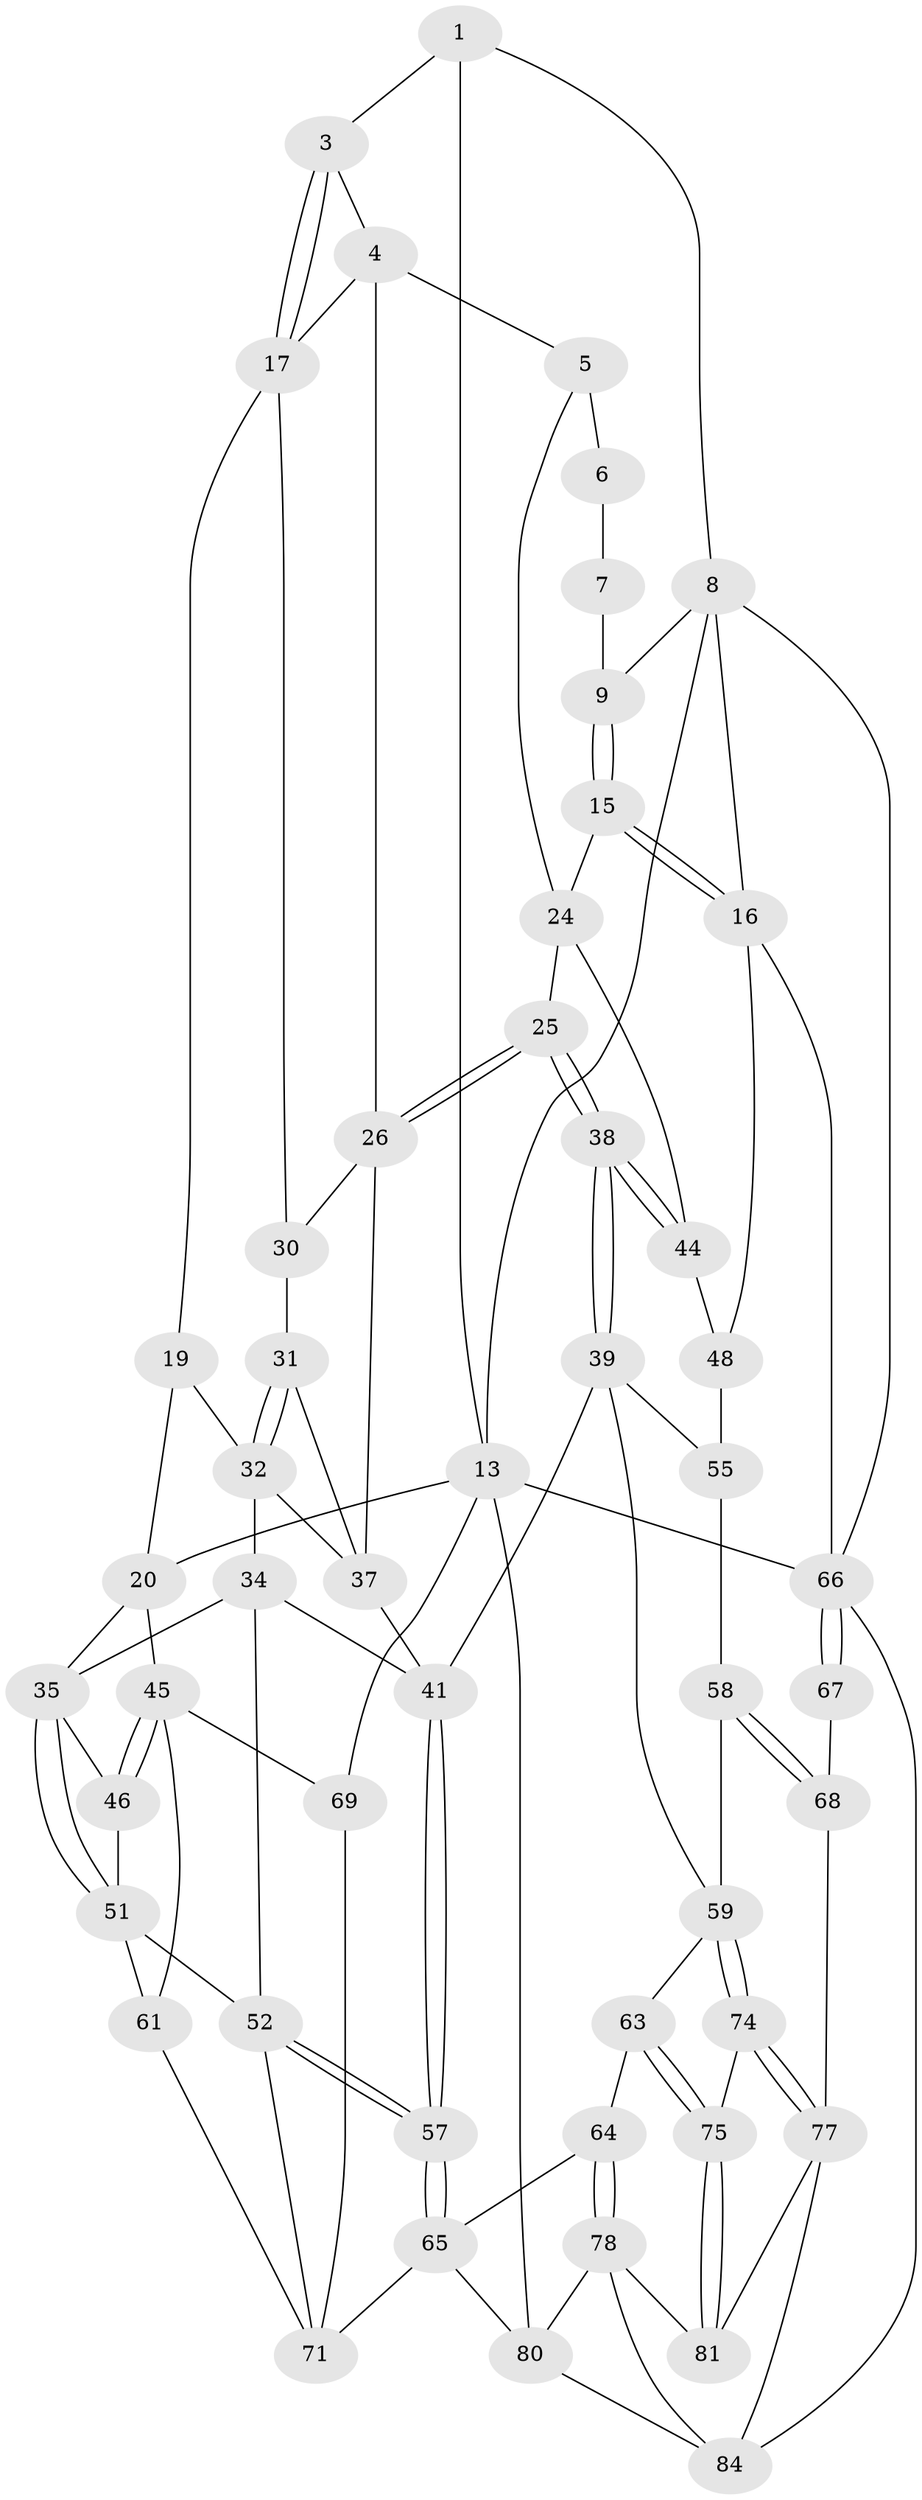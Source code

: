 // Generated by graph-tools (version 1.1) at 2025/24/03/03/25 07:24:38]
// undirected, 52 vertices, 111 edges
graph export_dot {
graph [start="1"]
  node [color=gray90,style=filled];
  1 [pos="+0.8533033388514687+0",super="+2"];
  3 [pos="+0.38429915139507786+0"];
  4 [pos="+0.5660565613220381+0.09651497352181454",super="+22"];
  5 [pos="+0.6339872662368442+0.11707257872958014",super="+23"];
  6 [pos="+0.7437289479327889+0",super="+14"];
  7 [pos="+0.8000098700929296+0",super="+11"];
  8 [pos="+0.8659279246665648+0",super="+12"];
  9 [pos="+0.9111388963448277+0.09279797492314987",super="+10"];
  13 [pos="+0+0",super="+70"];
  15 [pos="+1+0.2814710295641805",super="+27"];
  16 [pos="+1+0.28497877819332534",super="+47"];
  17 [pos="+0.3226284441450673+0.08631297941228054",super="+18"];
  19 [pos="+0.1783932132672519+0.19937198197010783"];
  20 [pos="+0.17652598017768098+0.19965379110857293",super="+21"];
  24 [pos="+0.6929460329219305+0.2707068981697601",super="+28"];
  25 [pos="+0.6505055352163494+0.32570360889483"];
  26 [pos="+0.47629773343304144+0.29790118202493565",super="+29"];
  30 [pos="+0.24833375810878067+0.2547962750413463"];
  31 [pos="+0.30169178947560027+0.33824198016149953"];
  32 [pos="+0.2813213525879893+0.41570679253849874",super="+33"];
  34 [pos="+0.22272457973743712+0.4738549819189729",super="+50"];
  35 [pos="+0.22078770160158012+0.4737287762227535",super="+36"];
  37 [pos="+0.43319910192787486+0.3607772027120208",super="+43"];
  38 [pos="+0.6679206005580219+0.46637979453846184"];
  39 [pos="+0.6598378887942107+0.49920427217622176",super="+40"];
  41 [pos="+0.4906992377339403+0.5509367963746112",super="+42"];
  44 [pos="+0.8836823775538996+0.4158240351872241",super="+49"];
  45 [pos="+0+0.4584055089233226",super="+62"];
  46 [pos="+0+0.4706777761752919"];
  48 [pos="+0.9453199533831778+0.5691344939891735"];
  51 [pos="+0.09923188953176716+0.5690268894683828",super="+54"];
  52 [pos="+0.2642819098138848+0.6517448019144223",super="+53"];
  55 [pos="+0.7962632287554093+0.52972158467259",super="+56"];
  57 [pos="+0.43700378470274387+0.7001607666520896"];
  58 [pos="+0.8079605718060989+0.6951093573391884"];
  59 [pos="+0.7401379732138748+0.6891094159685398",super="+60"];
  61 [pos="+0.023457910589657828+0.7798001709910692"];
  63 [pos="+0.5534762723294308+0.7569887351175196"];
  64 [pos="+0.4839200802376611+0.7595356610822939"];
  65 [pos="+0.44739825815161144+0.7425966373018416",super="+72"];
  66 [pos="+1+0.9261169599052134",super="+83"];
  67 [pos="+0.9345821794797363+0.8037356350753637"];
  68 [pos="+0.8252150332390465+0.7142268421770323",super="+76"];
  69 [pos="+0+1"];
  71 [pos="+0.2630499022351268+0.809113135926037",super="+73"];
  74 [pos="+0.6889487081478602+0.8071952503665344"];
  75 [pos="+0.6112202318935395+0.8114950144768358"];
  77 [pos="+0.739990691027903+0.9137479107707477",super="+82"];
  78 [pos="+0.5206226708779133+0.9163085054560385",super="+79"];
  80 [pos="+0.39321580990941374+1",super="+86"];
  81 [pos="+0.5717529062238251+0.8916376501514622"];
  84 [pos="+0.8232119737878175+1",super="+85"];
  1 -- 8;
  1 -- 3;
  1 -- 13;
  3 -- 4;
  3 -- 17;
  3 -- 17;
  4 -- 5;
  4 -- 17;
  4 -- 26;
  5 -- 6 [weight=2];
  5 -- 24;
  6 -- 7 [weight=2];
  7 -- 9;
  8 -- 9;
  8 -- 16;
  8 -- 66;
  8 -- 13;
  9 -- 15 [weight=2];
  9 -- 15;
  13 -- 69;
  13 -- 20;
  13 -- 66;
  13 -- 80;
  15 -- 16;
  15 -- 16;
  15 -- 24;
  16 -- 48;
  16 -- 66;
  17 -- 19;
  17 -- 30;
  19 -- 20;
  19 -- 32;
  20 -- 35;
  20 -- 45;
  24 -- 25;
  24 -- 44;
  25 -- 26;
  25 -- 26;
  25 -- 38;
  25 -- 38;
  26 -- 37;
  26 -- 30;
  30 -- 31;
  31 -- 32;
  31 -- 32;
  31 -- 37;
  32 -- 37;
  32 -- 34;
  34 -- 35;
  34 -- 52;
  34 -- 41;
  35 -- 51;
  35 -- 51;
  35 -- 46;
  37 -- 41;
  38 -- 39;
  38 -- 39;
  38 -- 44;
  38 -- 44;
  39 -- 55;
  39 -- 41;
  39 -- 59;
  41 -- 57;
  41 -- 57;
  44 -- 48;
  45 -- 46;
  45 -- 46;
  45 -- 61;
  45 -- 69;
  46 -- 51;
  48 -- 55;
  51 -- 61;
  51 -- 52;
  52 -- 57;
  52 -- 57;
  52 -- 71;
  55 -- 58;
  57 -- 65;
  57 -- 65;
  58 -- 59;
  58 -- 68;
  58 -- 68;
  59 -- 74;
  59 -- 74;
  59 -- 63;
  61 -- 71;
  63 -- 64;
  63 -- 75;
  63 -- 75;
  64 -- 65;
  64 -- 78;
  64 -- 78;
  65 -- 80;
  65 -- 71;
  66 -- 67;
  66 -- 67;
  66 -- 84;
  67 -- 68 [weight=2];
  68 -- 77;
  69 -- 71;
  74 -- 75;
  74 -- 77;
  74 -- 77;
  75 -- 81;
  75 -- 81;
  77 -- 81;
  77 -- 84;
  78 -- 81;
  78 -- 80;
  78 -- 84;
  80 -- 84;
}
